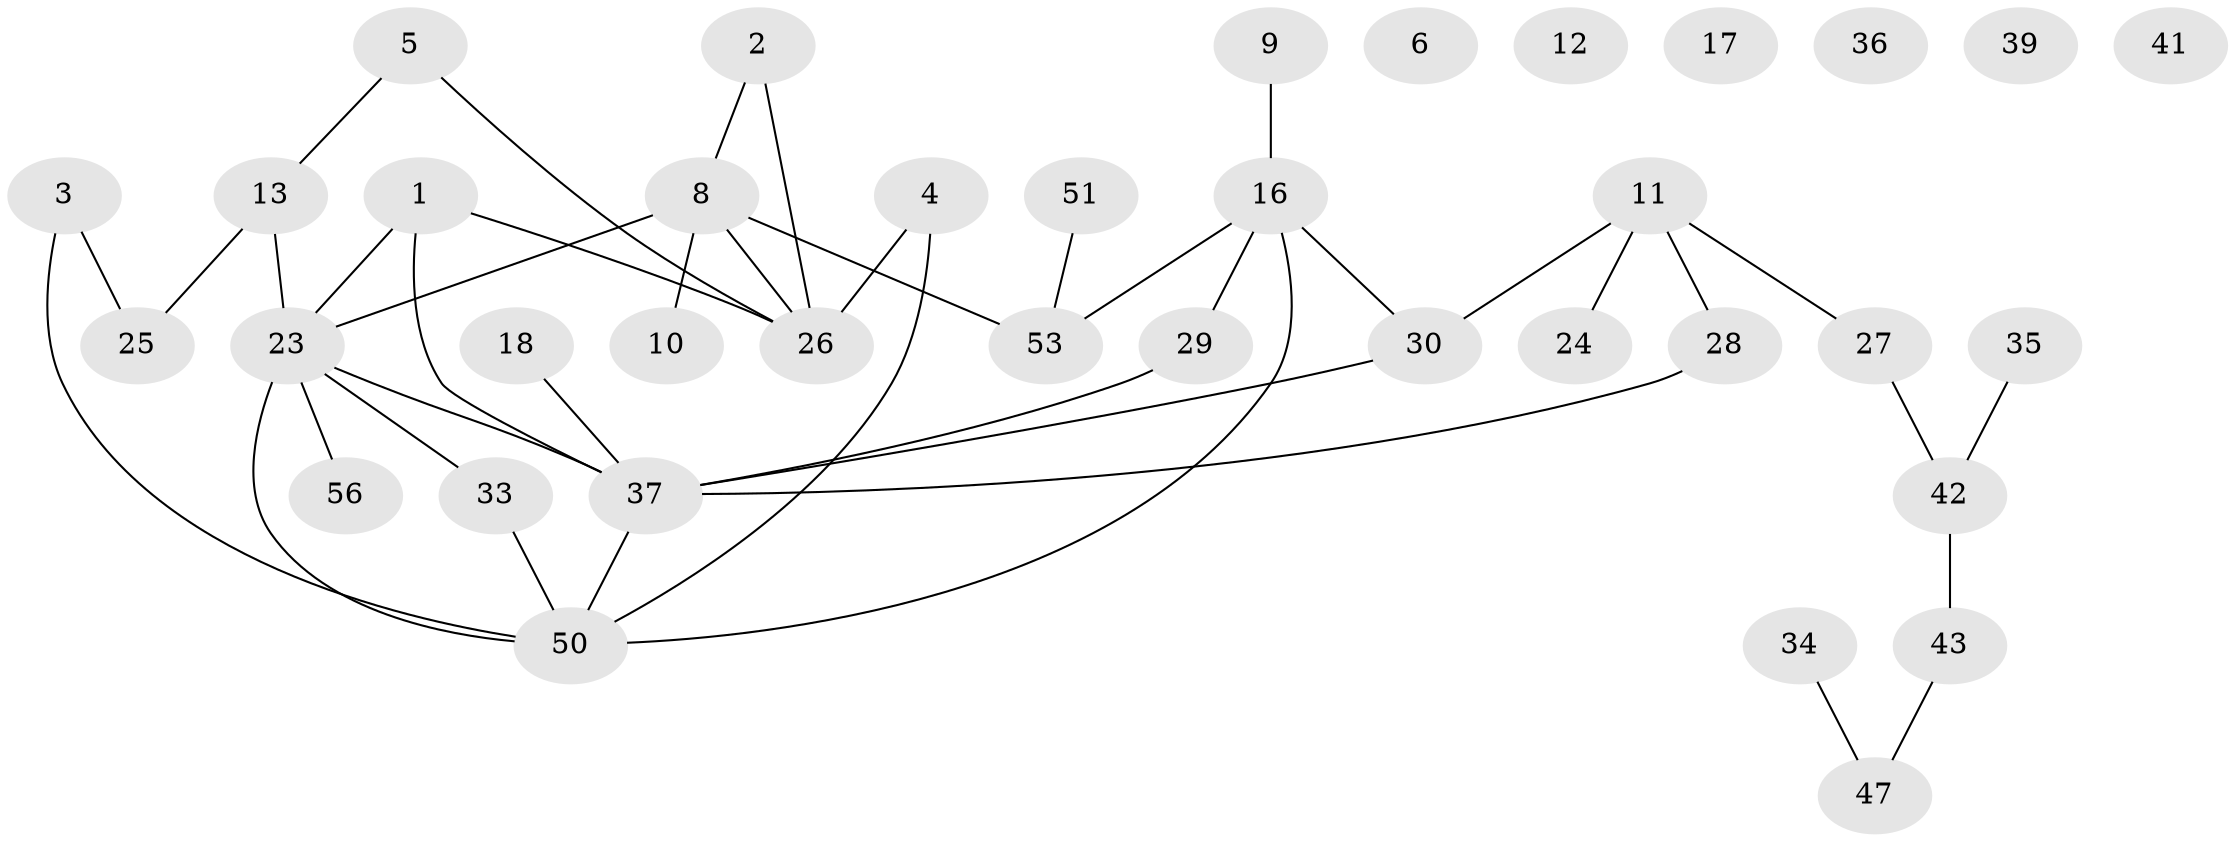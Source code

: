 // Generated by graph-tools (version 1.1) at 2025/23/03/03/25 07:23:29]
// undirected, 37 vertices, 42 edges
graph export_dot {
graph [start="1"]
  node [color=gray90,style=filled];
  1 [super="+22"];
  2 [super="+52"];
  3 [super="+20"];
  4 [super="+15"];
  5 [super="+7"];
  6 [super="+49"];
  8 [super="+14"];
  9;
  10 [super="+31"];
  11 [super="+19"];
  12;
  13 [super="+54"];
  16 [super="+21"];
  17;
  18;
  23 [super="+40"];
  24;
  25 [super="+32"];
  26 [super="+57"];
  27;
  28 [super="+44"];
  29;
  30 [super="+45"];
  33;
  34 [super="+48"];
  35;
  36;
  37 [super="+38"];
  39;
  41;
  42 [super="+46"];
  43;
  47 [super="+55"];
  50 [super="+58"];
  51;
  53;
  56;
  1 -- 23;
  1 -- 26;
  1 -- 37;
  2 -- 26;
  2 -- 8;
  3 -- 50;
  3 -- 25;
  4 -- 50;
  4 -- 26;
  5 -- 13;
  5 -- 26;
  8 -- 23;
  8 -- 26 [weight=2];
  8 -- 53;
  8 -- 10;
  9 -- 16;
  11 -- 24;
  11 -- 28;
  11 -- 27;
  11 -- 30;
  13 -- 25;
  13 -- 23;
  16 -- 53;
  16 -- 29;
  16 -- 50;
  16 -- 30;
  18 -- 37;
  23 -- 33;
  23 -- 56;
  23 -- 37;
  23 -- 50;
  27 -- 42;
  28 -- 37;
  29 -- 37;
  30 -- 37;
  33 -- 50;
  34 -- 47;
  35 -- 42;
  37 -- 50;
  42 -- 43;
  43 -- 47;
  51 -- 53;
}
